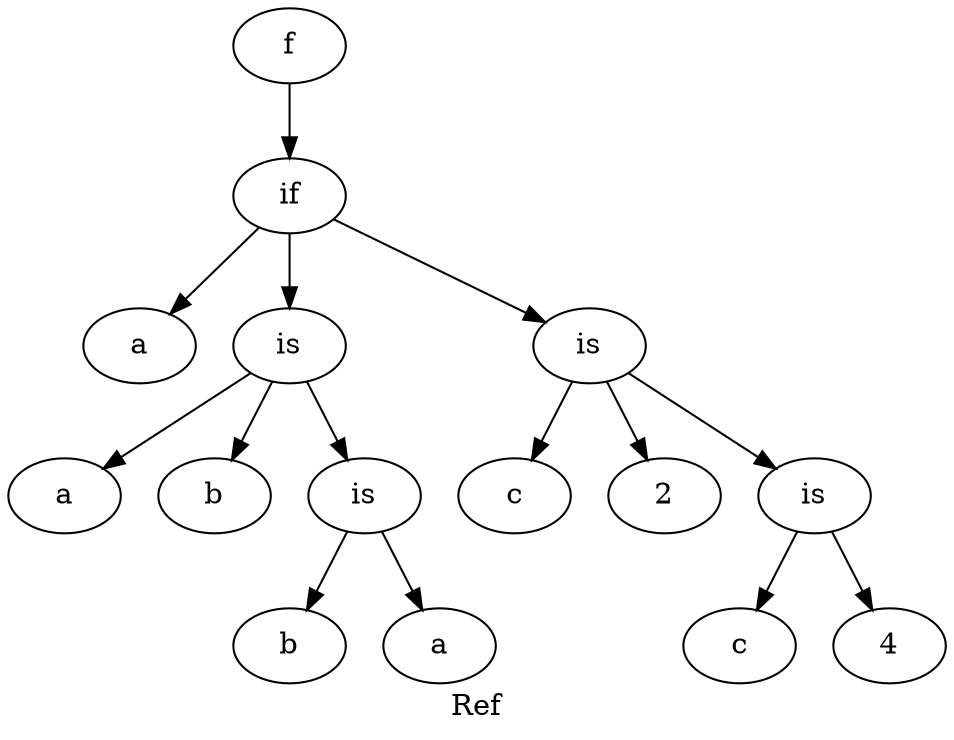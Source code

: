 digraph grafo {
  label="Ref";
  88167088652352 [ label="f" ];
  88167088652352 -> 88167088652928;
  88167088652928 [ label="if" ];
  88167088652928 -> 88167088652544;
  88167088652544 [ label="a" ];
  88167088652928 -> 88167088652688;
  88167088652688 [ label="is" ];
  88167088652688 -> 88167088652640;
  88167088652640 [ label="a" ];
  88167088652688 -> 88167088652592;
  88167088652592 [ label="b" ];
  88167088652688 -> 88167088652832;
  88167088652832 [ label="is" ];
  88167088652832 -> 88167088652784;
  88167088652784 [ label="b" ];
  88167088652832 -> 88167088652736;
  88167088652736 [ label="a" ];
  88167088652928 -> 88167088653072;
  88167088653072 [ label="is" ];
  88167088653072 -> 88167088653024;
  88167088653024 [ label="c" ];
  88167088653072 -> 88167088652976;
  88167088652976 [ label="2" ];
  88167088653072 -> 88167088653216;
  88167088653216 [ label="is" ];
  88167088653216 -> 88167088653168;
  88167088653168 [ label="c" ];
  88167088653216 -> 88167088653120;
  88167088653120 [ label="4" ];
}
